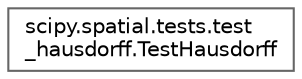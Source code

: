 digraph "Graphical Class Hierarchy"
{
 // LATEX_PDF_SIZE
  bgcolor="transparent";
  edge [fontname=Helvetica,fontsize=10,labelfontname=Helvetica,labelfontsize=10];
  node [fontname=Helvetica,fontsize=10,shape=box,height=0.2,width=0.4];
  rankdir="LR";
  Node0 [id="Node000000",label="scipy.spatial.tests.test\l_hausdorff.TestHausdorff",height=0.2,width=0.4,color="grey40", fillcolor="white", style="filled",URL="$d6/df2/classscipy_1_1spatial_1_1tests_1_1test__hausdorff_1_1TestHausdorff.html",tooltip=" "];
}
